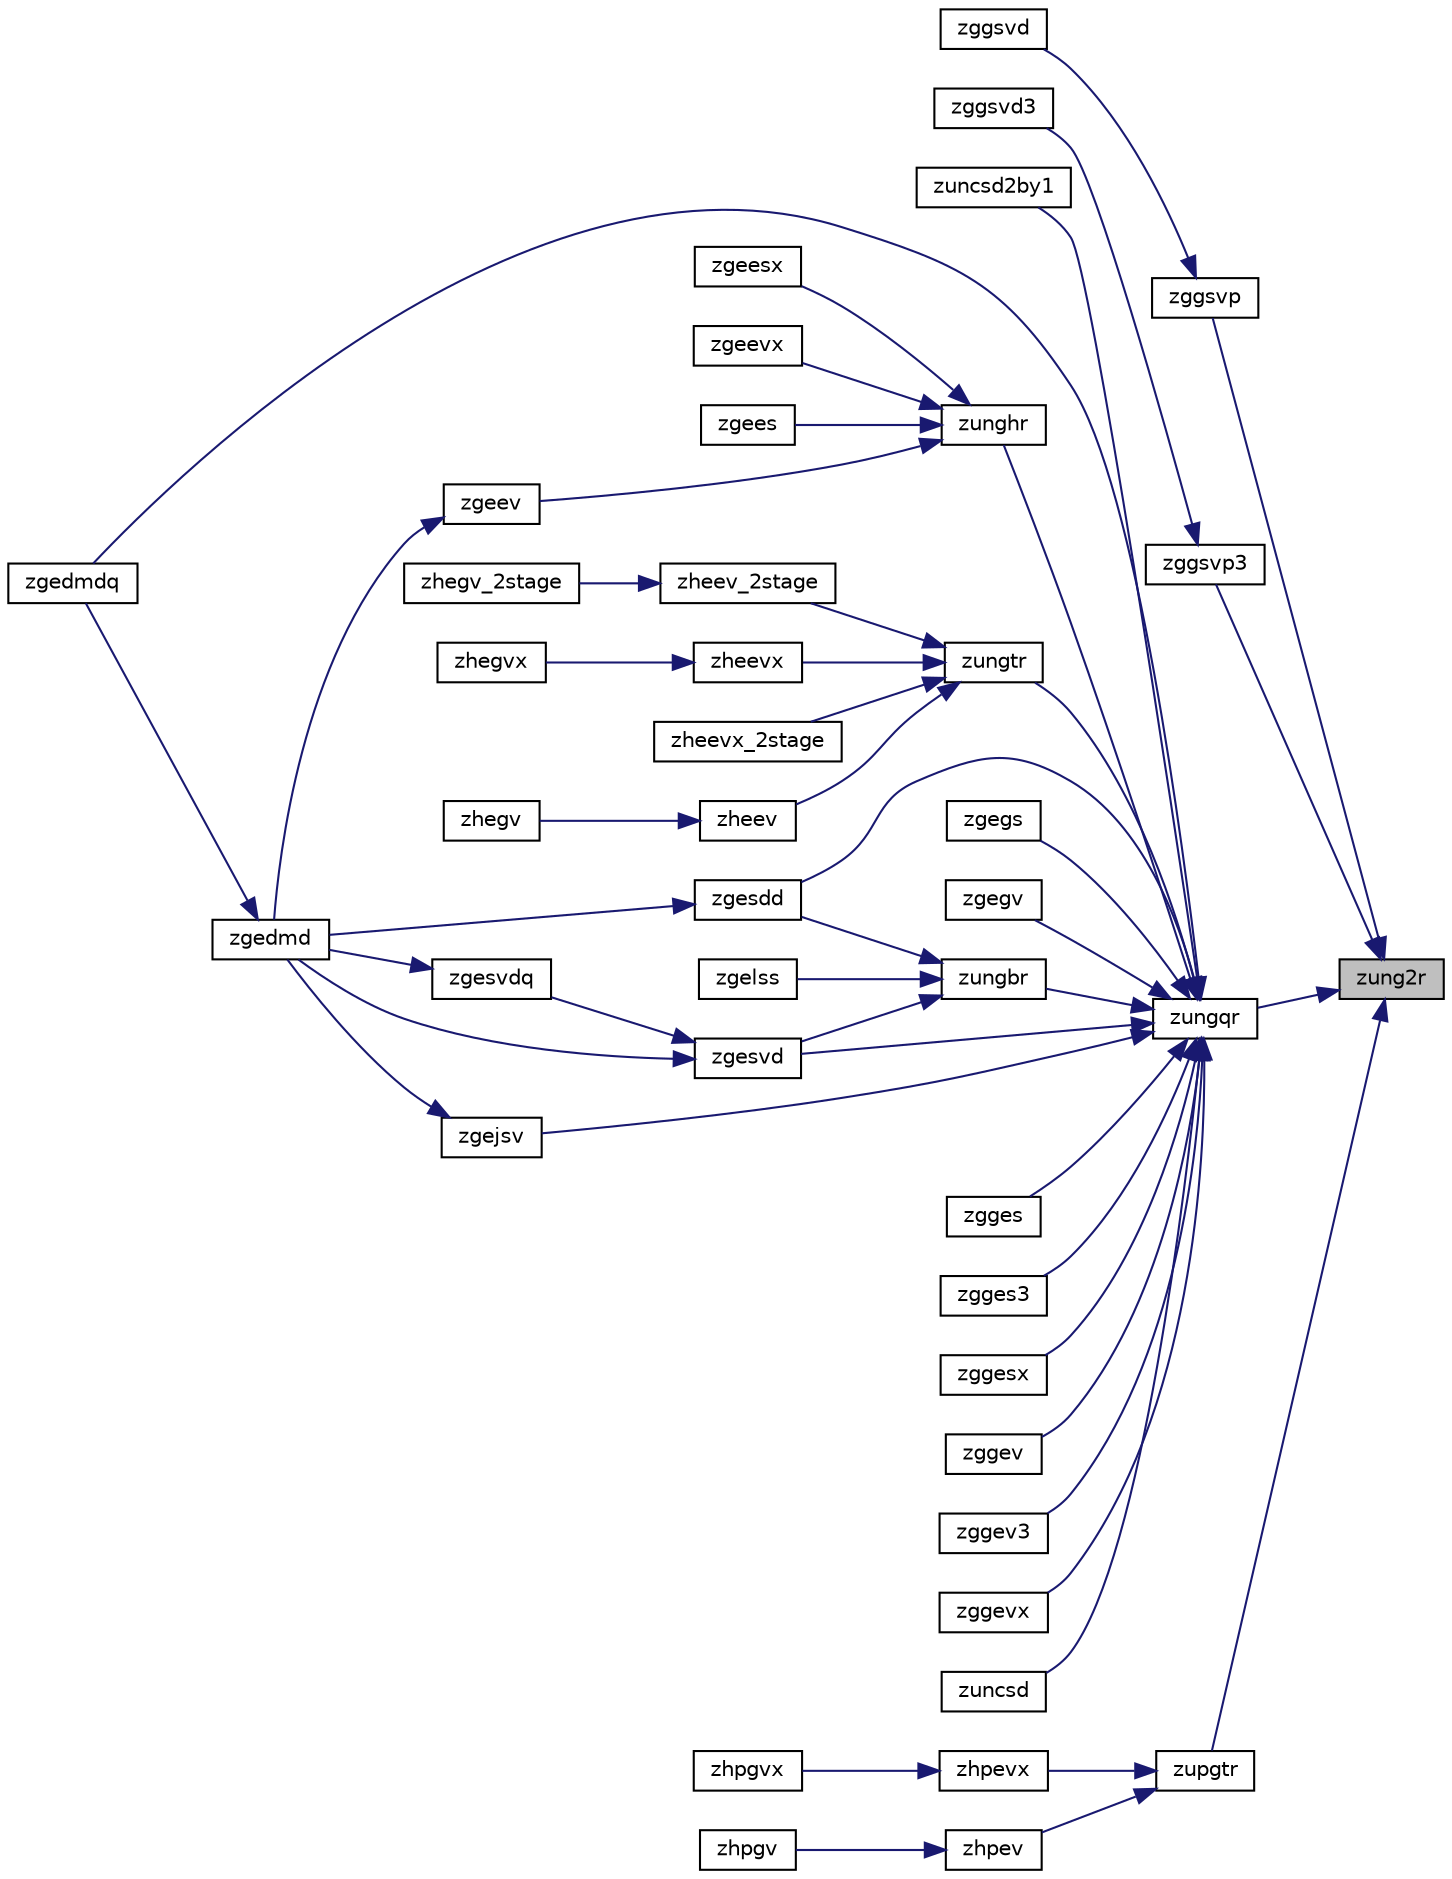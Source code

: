 digraph "zung2r"
{
 // LATEX_PDF_SIZE
  edge [fontname="Helvetica",fontsize="10",labelfontname="Helvetica",labelfontsize="10"];
  node [fontname="Helvetica",fontsize="10",shape=record];
  rankdir="RL";
  Node1 [label="zung2r",height=0.2,width=0.4,color="black", fillcolor="grey75", style="filled", fontcolor="black",tooltip="ZUNG2R"];
  Node1 -> Node2 [dir="back",color="midnightblue",fontsize="10",style="solid",fontname="Helvetica"];
  Node2 [label="zggsvp",height=0.2,width=0.4,color="black", fillcolor="white", style="filled",URL="$zggsvp_8f.html#ae323e6f14bf3340535db86d521737174",tooltip="ZGGSVP"];
  Node2 -> Node3 [dir="back",color="midnightblue",fontsize="10",style="solid",fontname="Helvetica"];
  Node3 [label="zggsvd",height=0.2,width=0.4,color="black", fillcolor="white", style="filled",URL="$zggsvd_8f.html#afa4ba38256f4d15e886bb4681fa6e688",tooltip="ZGGSVD computes the singular value decomposition (SVD) for OTHER matrices"];
  Node1 -> Node4 [dir="back",color="midnightblue",fontsize="10",style="solid",fontname="Helvetica"];
  Node4 [label="zggsvp3",height=0.2,width=0.4,color="black", fillcolor="white", style="filled",URL="$zggsvp3_8f.html#a25077757e97dda6e76642656189d806e",tooltip="ZGGSVP3"];
  Node4 -> Node5 [dir="back",color="midnightblue",fontsize="10",style="solid",fontname="Helvetica"];
  Node5 [label="zggsvd3",height=0.2,width=0.4,color="black", fillcolor="white", style="filled",URL="$zggsvd3_8f.html#a475afe0b3e08089cac32364ef01895da",tooltip="ZGGSVD3 computes the singular value decomposition (SVD) for OTHER matrices"];
  Node1 -> Node6 [dir="back",color="midnightblue",fontsize="10",style="solid",fontname="Helvetica"];
  Node6 [label="zungqr",height=0.2,width=0.4,color="black", fillcolor="white", style="filled",URL="$zungqr_8f.html#a61aedc9e715163bda8e58f73fad0030f",tooltip="ZUNGQR"];
  Node6 -> Node7 [dir="back",color="midnightblue",fontsize="10",style="solid",fontname="Helvetica"];
  Node7 [label="zgedmdq",height=0.2,width=0.4,color="black", fillcolor="white", style="filled",URL="$zgedmdq_8f90.html#a2ed954e87a52cfdd0bf0d61a1ff43e16",tooltip="ZGEDMDQ computes the Dynamic Mode Decomposition (DMD) for a pair of data snapshot matrices."];
  Node6 -> Node8 [dir="back",color="midnightblue",fontsize="10",style="solid",fontname="Helvetica"];
  Node8 [label="zgegs",height=0.2,width=0.4,color="black", fillcolor="white", style="filled",URL="$zgegs_8f.html#ad43ce2e0f0453844b8ff88c5dfe30b13",tooltip="ZGEGS computes the eigenvalues, Schur form, and, optionally, the left and or/right Schur vectors of a..."];
  Node6 -> Node9 [dir="back",color="midnightblue",fontsize="10",style="solid",fontname="Helvetica"];
  Node9 [label="zgegv",height=0.2,width=0.4,color="black", fillcolor="white", style="filled",URL="$zgegv_8f.html#a16024be7f650b57a748b1947d64adbe5",tooltip="ZGEGV computes the eigenvalues and, optionally, the left and/or right eigenvectors of a complex matri..."];
  Node6 -> Node10 [dir="back",color="midnightblue",fontsize="10",style="solid",fontname="Helvetica"];
  Node10 [label="zgejsv",height=0.2,width=0.4,color="black", fillcolor="white", style="filled",URL="$zgejsv_8f.html#a3f8a01747e82e013b3057d4c6c9bbbd4",tooltip="ZGEJSV"];
  Node10 -> Node11 [dir="back",color="midnightblue",fontsize="10",style="solid",fontname="Helvetica"];
  Node11 [label="zgedmd",height=0.2,width=0.4,color="black", fillcolor="white", style="filled",URL="$zgedmd_8f90.html#a09cef60be58f076072bb592bd1223dec",tooltip="ZGEDMD computes the Dynamic Mode Decomposition (DMD) for a pair of data snapshot matrices."];
  Node11 -> Node7 [dir="back",color="midnightblue",fontsize="10",style="solid",fontname="Helvetica"];
  Node6 -> Node12 [dir="back",color="midnightblue",fontsize="10",style="solid",fontname="Helvetica"];
  Node12 [label="zgesdd",height=0.2,width=0.4,color="black", fillcolor="white", style="filled",URL="$zgesdd_8f.html#accb06ed106ce18814ad7069dcb43aa27",tooltip="ZGESDD"];
  Node12 -> Node11 [dir="back",color="midnightblue",fontsize="10",style="solid",fontname="Helvetica"];
  Node6 -> Node13 [dir="back",color="midnightblue",fontsize="10",style="solid",fontname="Helvetica"];
  Node13 [label="zgesvd",height=0.2,width=0.4,color="black", fillcolor="white", style="filled",URL="$zgesvd_8f.html#ad6f0c85f3cca2968e1ef901d2b6014ee",tooltip="ZGESVD computes the singular value decomposition (SVD) for GE matrices"];
  Node13 -> Node11 [dir="back",color="midnightblue",fontsize="10",style="solid",fontname="Helvetica"];
  Node13 -> Node14 [dir="back",color="midnightblue",fontsize="10",style="solid",fontname="Helvetica"];
  Node14 [label="zgesvdq",height=0.2,width=0.4,color="black", fillcolor="white", style="filled",URL="$zgesvdq_8f.html#a964d223acba8bbc2118353c864fa2a39",tooltip="ZGESVDQ computes the singular value decomposition (SVD) with a QR-Preconditioned QR SVD Method for GE..."];
  Node14 -> Node11 [dir="back",color="midnightblue",fontsize="10",style="solid",fontname="Helvetica"];
  Node6 -> Node15 [dir="back",color="midnightblue",fontsize="10",style="solid",fontname="Helvetica"];
  Node15 [label="zgges",height=0.2,width=0.4,color="black", fillcolor="white", style="filled",URL="$zgges_8f.html#a788ffb82ac609cc3e99de43c4cea3e7b",tooltip="ZGGES computes the eigenvalues, the Schur form, and, optionally, the matrix of Schur vectors for GE m..."];
  Node6 -> Node16 [dir="back",color="midnightblue",fontsize="10",style="solid",fontname="Helvetica"];
  Node16 [label="zgges3",height=0.2,width=0.4,color="black", fillcolor="white", style="filled",URL="$zgges3_8f.html#a20c384504d174350a16063cbc115281e",tooltip="ZGGES3 computes the eigenvalues, the Schur form, and, optionally, the matrix of Schur vectors for GE ..."];
  Node6 -> Node17 [dir="back",color="midnightblue",fontsize="10",style="solid",fontname="Helvetica"];
  Node17 [label="zggesx",height=0.2,width=0.4,color="black", fillcolor="white", style="filled",URL="$zggesx_8f.html#a73f44f731074e8f98990b89711bd60fa",tooltip="ZGGESX computes the eigenvalues, the Schur form, and, optionally, the matrix of Schur vectors for GE ..."];
  Node6 -> Node18 [dir="back",color="midnightblue",fontsize="10",style="solid",fontname="Helvetica"];
  Node18 [label="zggev",height=0.2,width=0.4,color="black", fillcolor="white", style="filled",URL="$zggev_8f.html#a79fcce20c617429ccf985e6f123a6171",tooltip="ZGGEV computes the eigenvalues and, optionally, the left and/or right eigenvectors for GE matrices"];
  Node6 -> Node19 [dir="back",color="midnightblue",fontsize="10",style="solid",fontname="Helvetica"];
  Node19 [label="zggev3",height=0.2,width=0.4,color="black", fillcolor="white", style="filled",URL="$zggev3_8f.html#a5c144215dc103ce90a76e324d36e0ec4",tooltip="ZGGEV3 computes the eigenvalues and, optionally, the left and/or right eigenvectors for GE matrices (..."];
  Node6 -> Node20 [dir="back",color="midnightblue",fontsize="10",style="solid",fontname="Helvetica"];
  Node20 [label="zggevx",height=0.2,width=0.4,color="black", fillcolor="white", style="filled",URL="$zggevx_8f.html#aad769423756706f1186027c9dd7615e4",tooltip="ZGGEVX computes the eigenvalues and, optionally, the left and/or right eigenvectors for GE matrices"];
  Node6 -> Node21 [dir="back",color="midnightblue",fontsize="10",style="solid",fontname="Helvetica"];
  Node21 [label="zuncsd",height=0.2,width=0.4,color="black", fillcolor="white", style="filled",URL="$zuncsd_8f.html#a774109f03e11c18f564494b2fe96ac41",tooltip="ZUNCSD"];
  Node6 -> Node22 [dir="back",color="midnightblue",fontsize="10",style="solid",fontname="Helvetica"];
  Node22 [label="zuncsd2by1",height=0.2,width=0.4,color="black", fillcolor="white", style="filled",URL="$zuncsd2by1_8f.html#aebeed5aaf3ff49eaf0a3d1fd76701632",tooltip="ZUNCSD2BY1"];
  Node6 -> Node23 [dir="back",color="midnightblue",fontsize="10",style="solid",fontname="Helvetica"];
  Node23 [label="zungbr",height=0.2,width=0.4,color="black", fillcolor="white", style="filled",URL="$zungbr_8f.html#a5cb4b9d353cfd24bd8862e8f2a845edb",tooltip="ZUNGBR"];
  Node23 -> Node24 [dir="back",color="midnightblue",fontsize="10",style="solid",fontname="Helvetica"];
  Node24 [label="zgelss",height=0.2,width=0.4,color="black", fillcolor="white", style="filled",URL="$zgelss_8f.html#a61e68db68886c3f80753fac87ca35a6e",tooltip="ZGELSS solves overdetermined or underdetermined systems for GE matrices"];
  Node23 -> Node12 [dir="back",color="midnightblue",fontsize="10",style="solid",fontname="Helvetica"];
  Node23 -> Node13 [dir="back",color="midnightblue",fontsize="10",style="solid",fontname="Helvetica"];
  Node6 -> Node25 [dir="back",color="midnightblue",fontsize="10",style="solid",fontname="Helvetica"];
  Node25 [label="zunghr",height=0.2,width=0.4,color="black", fillcolor="white", style="filled",URL="$zunghr_8f.html#aedbc81a35aa57441dfc4c452ddb204eb",tooltip="ZUNGHR"];
  Node25 -> Node26 [dir="back",color="midnightblue",fontsize="10",style="solid",fontname="Helvetica"];
  Node26 [label="zgees",height=0.2,width=0.4,color="black", fillcolor="white", style="filled",URL="$zgees_8f.html#a255e11cea9a4fdadaffd2506c86ce53b",tooltip="ZGEES computes the eigenvalues, the Schur form, and, optionally, the matrix of Schur vectors for GE m..."];
  Node25 -> Node27 [dir="back",color="midnightblue",fontsize="10",style="solid",fontname="Helvetica"];
  Node27 [label="zgeesx",height=0.2,width=0.4,color="black", fillcolor="white", style="filled",URL="$zgeesx_8f.html#a5b71a5031d2efac59c8f97c707407f65",tooltip="ZGEESX computes the eigenvalues, the Schur form, and, optionally, the matrix of Schur vectors for GE ..."];
  Node25 -> Node28 [dir="back",color="midnightblue",fontsize="10",style="solid",fontname="Helvetica"];
  Node28 [label="zgeev",height=0.2,width=0.4,color="black", fillcolor="white", style="filled",URL="$zgeev_8f.html#a0eb4e3d75621a1ce1685064db1ac58f0",tooltip="ZGEEV computes the eigenvalues and, optionally, the left and/or right eigenvectors for GE matrices"];
  Node28 -> Node11 [dir="back",color="midnightblue",fontsize="10",style="solid",fontname="Helvetica"];
  Node25 -> Node29 [dir="back",color="midnightblue",fontsize="10",style="solid",fontname="Helvetica"];
  Node29 [label="zgeevx",height=0.2,width=0.4,color="black", fillcolor="white", style="filled",URL="$zgeevx_8f.html#ae55acf82651540f7d8f36715eec0900d",tooltip="ZGEEVX computes the eigenvalues and, optionally, the left and/or right eigenvectors for GE matrices"];
  Node6 -> Node30 [dir="back",color="midnightblue",fontsize="10",style="solid",fontname="Helvetica"];
  Node30 [label="zungtr",height=0.2,width=0.4,color="black", fillcolor="white", style="filled",URL="$zungtr_8f.html#a63b788e542eb944b96fb661c5b1ed246",tooltip="ZUNGTR"];
  Node30 -> Node31 [dir="back",color="midnightblue",fontsize="10",style="solid",fontname="Helvetica"];
  Node31 [label="zheev",height=0.2,width=0.4,color="black", fillcolor="white", style="filled",URL="$zheev_8f.html#af23fb5b3ae38072ef4890ba43d5cfea2",tooltip="ZHEEV computes the eigenvalues and, optionally, the left and/or right eigenvectors for HE matrices"];
  Node31 -> Node32 [dir="back",color="midnightblue",fontsize="10",style="solid",fontname="Helvetica"];
  Node32 [label="zhegv",height=0.2,width=0.4,color="black", fillcolor="white", style="filled",URL="$zhegv_8f.html#af7b790b3b89de432a423c9006c1cc1ac",tooltip="ZHEGV"];
  Node30 -> Node33 [dir="back",color="midnightblue",fontsize="10",style="solid",fontname="Helvetica"];
  Node33 [label="zheev_2stage",height=0.2,width=0.4,color="black", fillcolor="white", style="filled",URL="$zheev__2stage_8f.html#acb5dc319f9656b8f390480115d83795c",tooltip="ZHEEV_2STAGE computes the eigenvalues and, optionally, the left and/or right eigenvectors for HE matr..."];
  Node33 -> Node34 [dir="back",color="midnightblue",fontsize="10",style="solid",fontname="Helvetica"];
  Node34 [label="zhegv_2stage",height=0.2,width=0.4,color="black", fillcolor="white", style="filled",URL="$zhegv__2stage_8f.html#a415db46f3fbb92fd4c7af056e6a040d2",tooltip="ZHEGV_2STAGE"];
  Node30 -> Node35 [dir="back",color="midnightblue",fontsize="10",style="solid",fontname="Helvetica"];
  Node35 [label="zheevx",height=0.2,width=0.4,color="black", fillcolor="white", style="filled",URL="$zheevx_8f.html#aabef68a9c7b10df7aef8f4fec89fddbe",tooltip="ZHEEVX computes the eigenvalues and, optionally, the left and/or right eigenvectors for HE matrices"];
  Node35 -> Node36 [dir="back",color="midnightblue",fontsize="10",style="solid",fontname="Helvetica"];
  Node36 [label="zhegvx",height=0.2,width=0.4,color="black", fillcolor="white", style="filled",URL="$zhegvx_8f.html#a8ea76cbbb14edb5a22069e203fc8e8b2",tooltip="ZHEGVX"];
  Node30 -> Node37 [dir="back",color="midnightblue",fontsize="10",style="solid",fontname="Helvetica"];
  Node37 [label="zheevx_2stage",height=0.2,width=0.4,color="black", fillcolor="white", style="filled",URL="$zheevx__2stage_8f.html#ac77d6b27ad8afec6f975d71a329c6c98",tooltip="ZHEEVX_2STAGE computes the eigenvalues and, optionally, the left and/or right eigenvectors for HE mat..."];
  Node1 -> Node38 [dir="back",color="midnightblue",fontsize="10",style="solid",fontname="Helvetica"];
  Node38 [label="zupgtr",height=0.2,width=0.4,color="black", fillcolor="white", style="filled",URL="$zupgtr_8f.html#ae44758204be5cbc943ba8bdba223d7e2",tooltip="ZUPGTR"];
  Node38 -> Node39 [dir="back",color="midnightblue",fontsize="10",style="solid",fontname="Helvetica"];
  Node39 [label="zhpev",height=0.2,width=0.4,color="black", fillcolor="white", style="filled",URL="$zhpev_8f.html#a07f979a2315db5c8c22c0522c3793134",tooltip="ZHPEV computes the eigenvalues and, optionally, the left and/or right eigenvectors for OTHER matrices"];
  Node39 -> Node40 [dir="back",color="midnightblue",fontsize="10",style="solid",fontname="Helvetica"];
  Node40 [label="zhpgv",height=0.2,width=0.4,color="black", fillcolor="white", style="filled",URL="$zhpgv_8f.html#af530dcc3dabfea2488e8d639df175d5f",tooltip="ZHPGV"];
  Node38 -> Node41 [dir="back",color="midnightblue",fontsize="10",style="solid",fontname="Helvetica"];
  Node41 [label="zhpevx",height=0.2,width=0.4,color="black", fillcolor="white", style="filled",URL="$zhpevx_8f.html#a5d02ab79a002e32a7fd26a9e8a8f5638",tooltip="ZHPEVX computes the eigenvalues and, optionally, the left and/or right eigenvectors for OTHER matrice..."];
  Node41 -> Node42 [dir="back",color="midnightblue",fontsize="10",style="solid",fontname="Helvetica"];
  Node42 [label="zhpgvx",height=0.2,width=0.4,color="black", fillcolor="white", style="filled",URL="$zhpgvx_8f.html#aa447b35fe8cbabe3cf262579e49a96b1",tooltip="ZHPGVX"];
}
